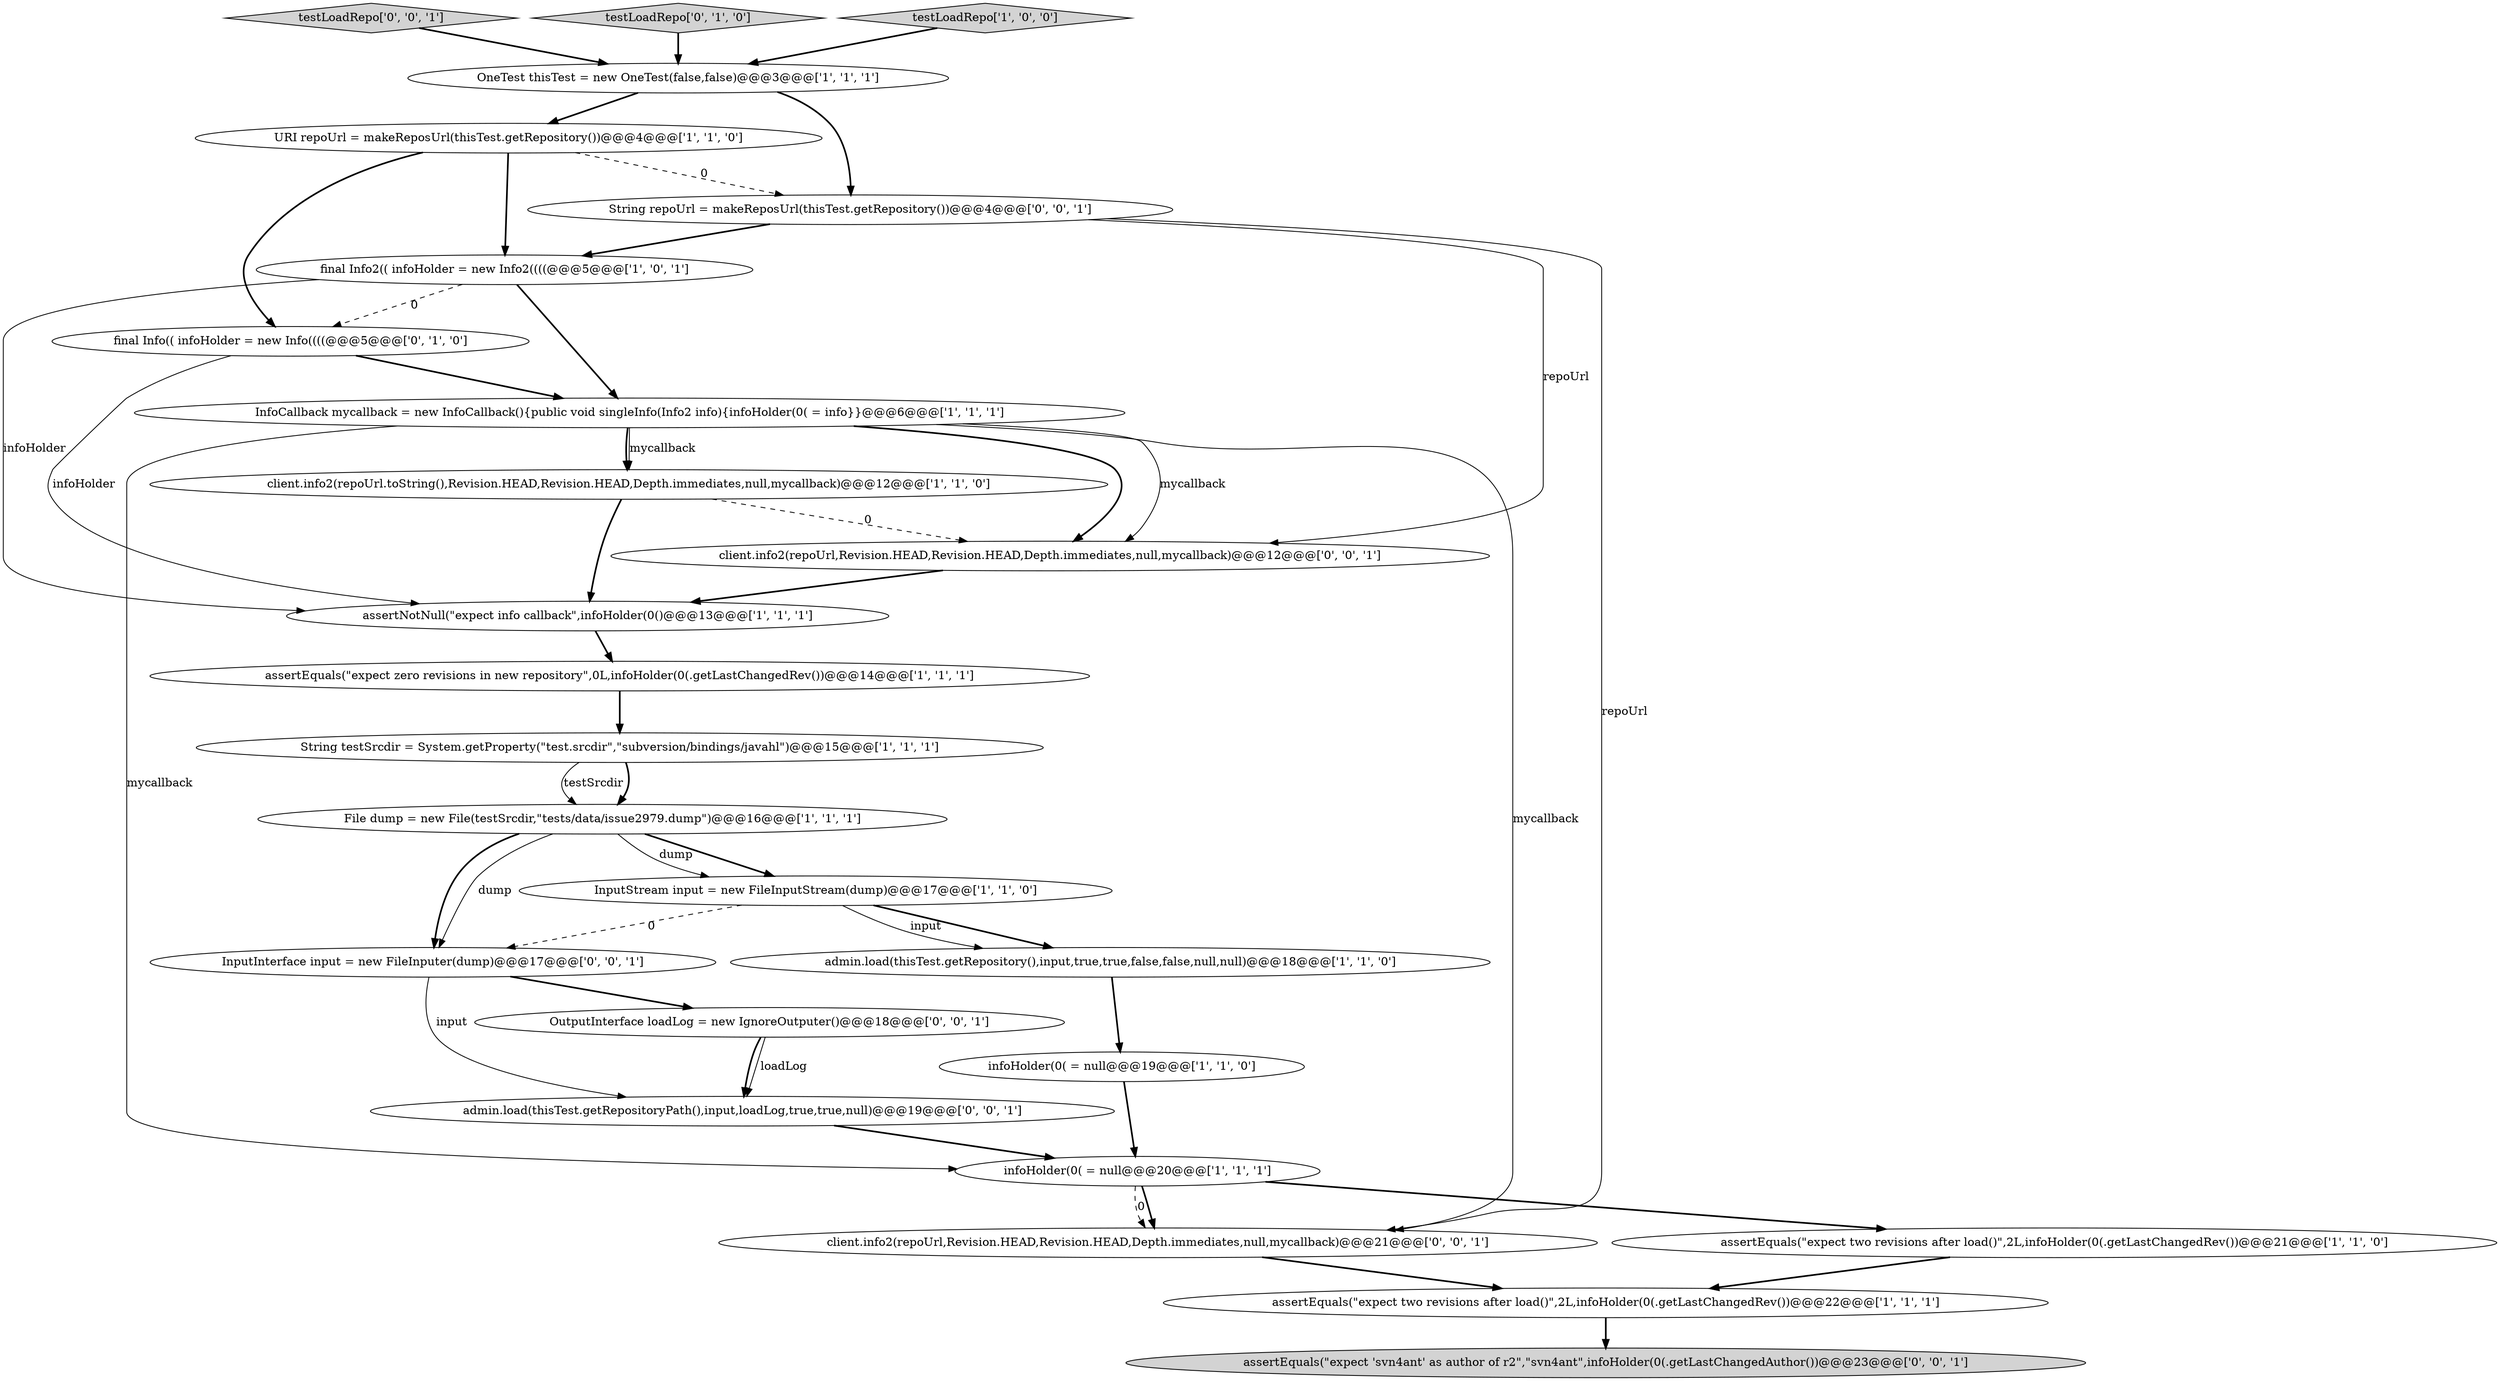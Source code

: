 digraph {
14 [style = filled, label = "InfoCallback mycallback = new InfoCallback(){public void singleInfo(Info2 info){infoHolder(0( = info}}@@@6@@@['1', '1', '1']", fillcolor = white, shape = ellipse image = "AAA0AAABBB1BBB"];
19 [style = filled, label = "client.info2(repoUrl,Revision.HEAD,Revision.HEAD,Depth.immediates,null,mycallback)@@@21@@@['0', '0', '1']", fillcolor = white, shape = ellipse image = "AAA0AAABBB3BBB"];
22 [style = filled, label = "testLoadRepo['0', '0', '1']", fillcolor = lightgray, shape = diamond image = "AAA0AAABBB3BBB"];
12 [style = filled, label = "InputStream input = new FileInputStream(dump)@@@17@@@['1', '1', '0']", fillcolor = white, shape = ellipse image = "AAA0AAABBB1BBB"];
8 [style = filled, label = "assertNotNull(\"expect info callback\",infoHolder(0()@@@13@@@['1', '1', '1']", fillcolor = white, shape = ellipse image = "AAA0AAABBB1BBB"];
16 [style = filled, label = "final Info(( infoHolder = new Info((((@@@5@@@['0', '1', '0']", fillcolor = white, shape = ellipse image = "AAA1AAABBB2BBB"];
1 [style = filled, label = "final Info2(( infoHolder = new Info2((((@@@5@@@['1', '0', '1']", fillcolor = white, shape = ellipse image = "AAA0AAABBB1BBB"];
15 [style = filled, label = "String testSrcdir = System.getProperty(\"test.srcdir\",\"subversion/bindings/javahl\")@@@15@@@['1', '1', '1']", fillcolor = white, shape = ellipse image = "AAA0AAABBB1BBB"];
21 [style = filled, label = "String repoUrl = makeReposUrl(thisTest.getRepository())@@@4@@@['0', '0', '1']", fillcolor = white, shape = ellipse image = "AAA0AAABBB3BBB"];
11 [style = filled, label = "client.info2(repoUrl.toString(),Revision.HEAD,Revision.HEAD,Depth.immediates,null,mycallback)@@@12@@@['1', '1', '0']", fillcolor = white, shape = ellipse image = "AAA0AAABBB1BBB"];
4 [style = filled, label = "infoHolder(0( = null@@@20@@@['1', '1', '1']", fillcolor = white, shape = ellipse image = "AAA0AAABBB1BBB"];
23 [style = filled, label = "InputInterface input = new FileInputer(dump)@@@17@@@['0', '0', '1']", fillcolor = white, shape = ellipse image = "AAA0AAABBB3BBB"];
9 [style = filled, label = "OneTest thisTest = new OneTest(false,false)@@@3@@@['1', '1', '1']", fillcolor = white, shape = ellipse image = "AAA0AAABBB1BBB"];
5 [style = filled, label = "assertEquals(\"expect two revisions after load()\",2L,infoHolder(0(.getLastChangedRev())@@@21@@@['1', '1', '0']", fillcolor = white, shape = ellipse image = "AAA0AAABBB1BBB"];
24 [style = filled, label = "assertEquals(\"expect 'svn4ant' as author of r2\",\"svn4ant\",infoHolder(0(.getLastChangedAuthor())@@@23@@@['0', '0', '1']", fillcolor = lightgray, shape = ellipse image = "AAA0AAABBB3BBB"];
3 [style = filled, label = "infoHolder(0( = null@@@19@@@['1', '1', '0']", fillcolor = white, shape = ellipse image = "AAA0AAABBB1BBB"];
25 [style = filled, label = "admin.load(thisTest.getRepositoryPath(),input,loadLog,true,true,null)@@@19@@@['0', '0', '1']", fillcolor = white, shape = ellipse image = "AAA0AAABBB3BBB"];
20 [style = filled, label = "client.info2(repoUrl,Revision.HEAD,Revision.HEAD,Depth.immediates,null,mycallback)@@@12@@@['0', '0', '1']", fillcolor = white, shape = ellipse image = "AAA0AAABBB3BBB"];
13 [style = filled, label = "URI repoUrl = makeReposUrl(thisTest.getRepository())@@@4@@@['1', '1', '0']", fillcolor = white, shape = ellipse image = "AAA0AAABBB1BBB"];
10 [style = filled, label = "assertEquals(\"expect two revisions after load()\",2L,infoHolder(0(.getLastChangedRev())@@@22@@@['1', '1', '1']", fillcolor = white, shape = ellipse image = "AAA0AAABBB1BBB"];
7 [style = filled, label = "admin.load(thisTest.getRepository(),input,true,true,false,false,null,null)@@@18@@@['1', '1', '0']", fillcolor = white, shape = ellipse image = "AAA0AAABBB1BBB"];
2 [style = filled, label = "assertEquals(\"expect zero revisions in new repository\",0L,infoHolder(0(.getLastChangedRev())@@@14@@@['1', '1', '1']", fillcolor = white, shape = ellipse image = "AAA0AAABBB1BBB"];
6 [style = filled, label = "File dump = new File(testSrcdir,\"tests/data/issue2979.dump\")@@@16@@@['1', '1', '1']", fillcolor = white, shape = ellipse image = "AAA0AAABBB1BBB"];
18 [style = filled, label = "OutputInterface loadLog = new IgnoreOutputer()@@@18@@@['0', '0', '1']", fillcolor = white, shape = ellipse image = "AAA0AAABBB3BBB"];
17 [style = filled, label = "testLoadRepo['0', '1', '0']", fillcolor = lightgray, shape = diamond image = "AAA0AAABBB2BBB"];
0 [style = filled, label = "testLoadRepo['1', '0', '0']", fillcolor = lightgray, shape = diamond image = "AAA0AAABBB1BBB"];
12->7 [style = bold, label=""];
21->20 [style = solid, label="repoUrl"];
19->10 [style = bold, label=""];
10->24 [style = bold, label=""];
16->8 [style = solid, label="infoHolder"];
11->20 [style = dashed, label="0"];
13->21 [style = dashed, label="0"];
14->20 [style = solid, label="mycallback"];
12->23 [style = dashed, label="0"];
4->5 [style = bold, label=""];
9->13 [style = bold, label=""];
0->9 [style = bold, label=""];
18->25 [style = bold, label=""];
23->25 [style = solid, label="input"];
20->8 [style = bold, label=""];
14->4 [style = solid, label="mycallback"];
9->21 [style = bold, label=""];
14->11 [style = bold, label=""];
1->14 [style = bold, label=""];
5->10 [style = bold, label=""];
22->9 [style = bold, label=""];
15->6 [style = bold, label=""];
15->6 [style = solid, label="testSrcdir"];
6->23 [style = solid, label="dump"];
7->3 [style = bold, label=""];
21->19 [style = solid, label="repoUrl"];
25->4 [style = bold, label=""];
8->2 [style = bold, label=""];
4->19 [style = bold, label=""];
1->8 [style = solid, label="infoHolder"];
11->8 [style = bold, label=""];
13->16 [style = bold, label=""];
16->14 [style = bold, label=""];
17->9 [style = bold, label=""];
6->12 [style = bold, label=""];
14->11 [style = solid, label="mycallback"];
23->18 [style = bold, label=""];
13->1 [style = bold, label=""];
1->16 [style = dashed, label="0"];
21->1 [style = bold, label=""];
18->25 [style = solid, label="loadLog"];
4->19 [style = dashed, label="0"];
6->12 [style = solid, label="dump"];
6->23 [style = bold, label=""];
2->15 [style = bold, label=""];
3->4 [style = bold, label=""];
14->20 [style = bold, label=""];
12->7 [style = solid, label="input"];
14->19 [style = solid, label="mycallback"];
}
